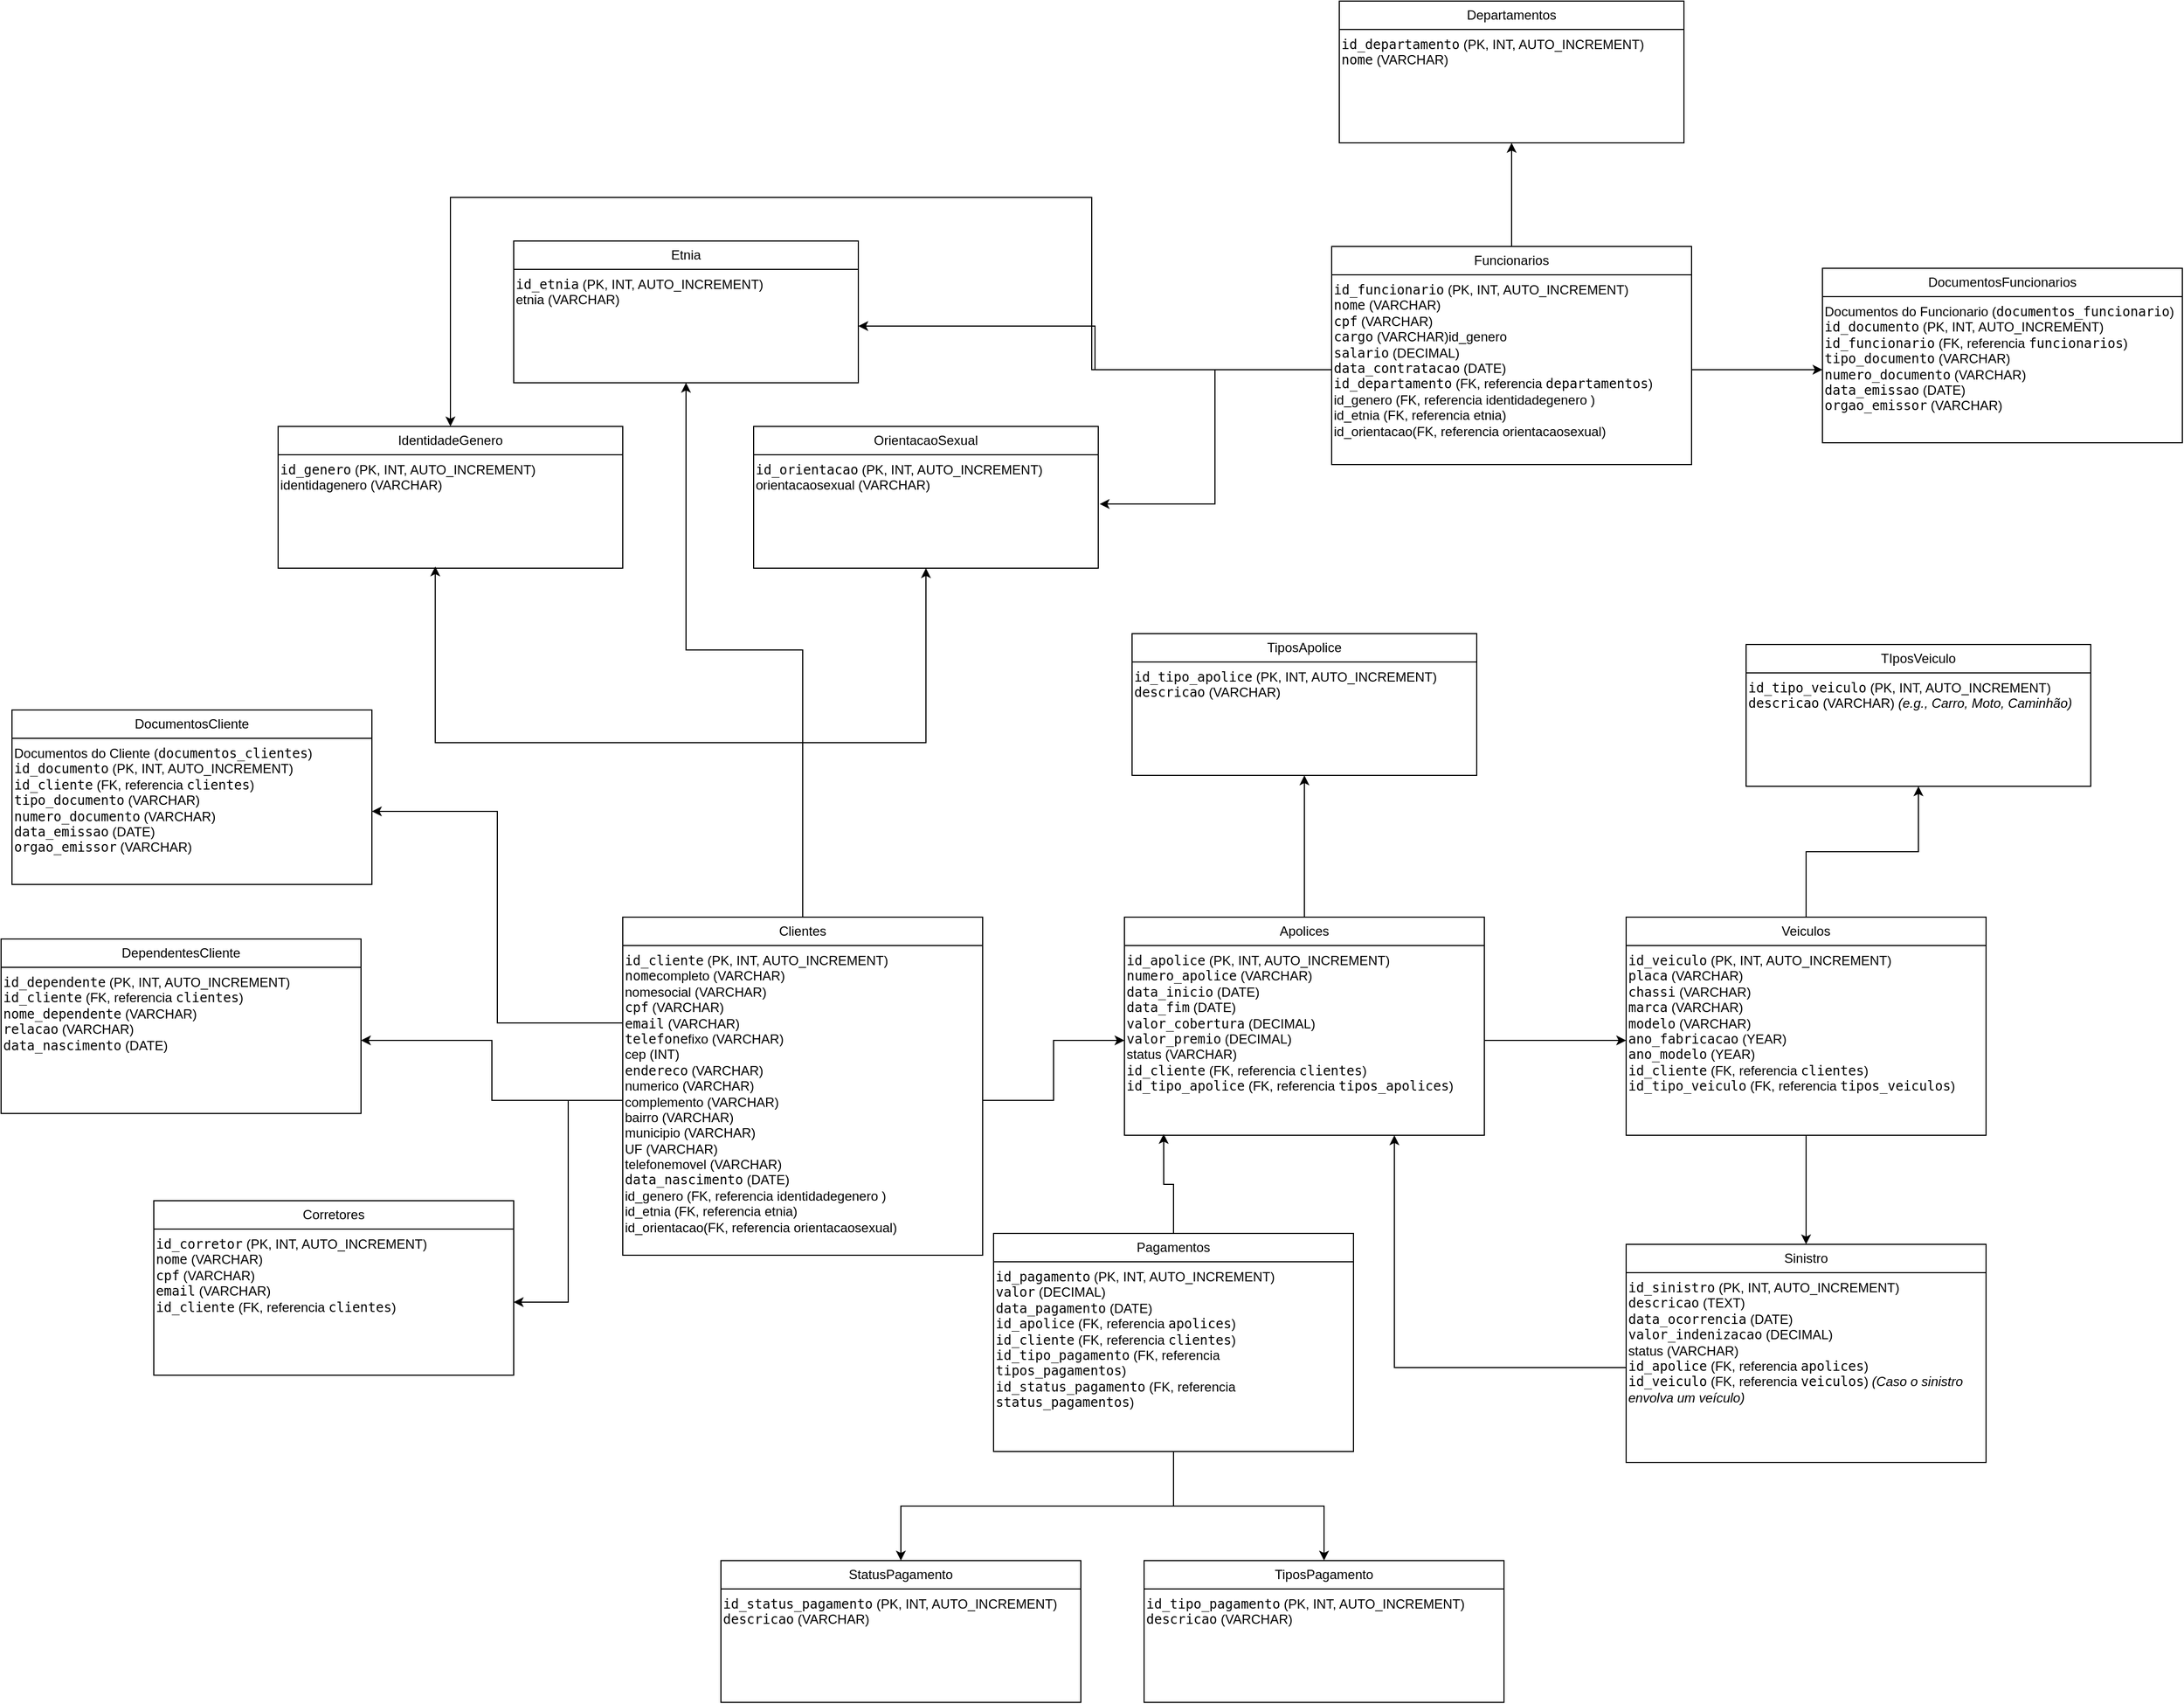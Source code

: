 <mxfile version="24.7.16">
  <diagram name="Página-1" id="yhdsYxQfcYeDN5ZPF2ML">
    <mxGraphModel dx="2261" dy="1935" grid="1" gridSize="10" guides="1" tooltips="1" connect="1" arrows="1" fold="1" page="1" pageScale="1" pageWidth="827" pageHeight="1169" math="0" shadow="0">
      <root>
        <mxCell id="0" />
        <mxCell id="1" parent="0" />
        <mxCell id="qCjKcIyizLH3C83YLkBO-3" style="edgeStyle=orthogonalEdgeStyle;rounded=0;orthogonalLoop=1;jettySize=auto;html=1;exitX=0.5;exitY=0;exitDx=0;exitDy=0;entryX=0.5;entryY=1;entryDx=0;entryDy=0;" edge="1" parent="1" source="nOXhNj2am5DYyjq71fgl-2" target="qCjKcIyizLH3C83YLkBO-2">
          <mxGeometry relative="1" as="geometry" />
        </mxCell>
        <mxCell id="qCjKcIyizLH3C83YLkBO-6" style="edgeStyle=orthogonalEdgeStyle;rounded=0;orthogonalLoop=1;jettySize=auto;html=1;entryX=0.5;entryY=1;entryDx=0;entryDy=0;" edge="1" parent="1" source="nOXhNj2am5DYyjq71fgl-2" target="qCjKcIyizLH3C83YLkBO-5">
          <mxGeometry relative="1" as="geometry" />
        </mxCell>
        <mxCell id="nOXhNj2am5DYyjq71fgl-2" value="Clientes" style="swimlane;fontStyle=0;childLayout=stackLayout;horizontal=1;startSize=26;fillColor=none;horizontalStack=0;resizeParent=1;resizeParentMax=0;resizeLast=0;collapsible=1;marginBottom=0;whiteSpace=wrap;html=1;" parent="1" vertex="1">
          <mxGeometry x="-230" y="150" width="330" height="310" as="geometry" />
        </mxCell>
        <mxCell id="nOXhNj2am5DYyjq71fgl-6" value="&lt;code&gt;id_cliente&lt;/code&gt; (PK, INT, AUTO_INCREMENT)&lt;br&gt;&lt;div&gt;&lt;code&gt;nome&lt;/code&gt;completo (VARCHAR)&lt;/div&gt;&lt;div&gt;nomesocial (VARCHAR)&lt;br&gt;&lt;/div&gt;&lt;code&gt;cpf&lt;/code&gt; (VARCHAR)&lt;br&gt;&lt;code&gt;email&lt;/code&gt; (VARCHAR)&lt;br&gt;&lt;div&gt;&lt;code&gt;telefone&lt;/code&gt;fixo (VARCHAR)&lt;/div&gt;&lt;div&gt;cep (INT)&lt;br&gt;&lt;/div&gt;&lt;div&gt;&lt;code&gt;endereco&lt;/code&gt; (VARCHAR)&lt;/div&gt;&lt;div&gt;numerico (VARCHAR)&lt;/div&gt;&lt;div&gt;complemento (VARCHAR)&lt;/div&gt;&lt;div&gt;bairro (VARCHAR)&lt;/div&gt;&lt;div&gt;municipio (VARCHAR)&lt;/div&gt;&lt;div&gt;UF (VARCHAR)&lt;br&gt;&lt;/div&gt;&lt;div&gt;telefonemovel (VARCHAR)&lt;br&gt;&lt;/div&gt;&lt;code&gt;data_nascimento&lt;/code&gt; (DATE)&lt;br&gt;&lt;div&gt;id_genero (FK, referencia identidadegenero )&lt;/div&gt;&lt;div&gt;id_etnia (FK, referencia etnia)&lt;/div&gt;id_orientacao(FK, referencia orientacaosexual)" style="text;whiteSpace=wrap;html=1;align=left;" parent="nOXhNj2am5DYyjq71fgl-2" vertex="1">
          <mxGeometry y="26" width="330" height="284" as="geometry" />
        </mxCell>
        <mxCell id="nOXhNj2am5DYyjq71fgl-59" style="edgeStyle=orthogonalEdgeStyle;rounded=0;orthogonalLoop=1;jettySize=auto;html=1;exitX=0.5;exitY=0;exitDx=0;exitDy=0;entryX=0.5;entryY=1;entryDx=0;entryDy=0;" parent="1" source="nOXhNj2am5DYyjq71fgl-7" target="nOXhNj2am5DYyjq71fgl-21" edge="1">
          <mxGeometry relative="1" as="geometry" />
        </mxCell>
        <mxCell id="nOXhNj2am5DYyjq71fgl-7" value="Apolices" style="swimlane;fontStyle=0;childLayout=stackLayout;horizontal=1;startSize=26;fillColor=none;horizontalStack=0;resizeParent=1;resizeParentMax=0;resizeLast=0;collapsible=1;marginBottom=0;whiteSpace=wrap;html=1;" parent="1" vertex="1">
          <mxGeometry x="230" y="150" width="330" height="200" as="geometry" />
        </mxCell>
        <mxCell id="nOXhNj2am5DYyjq71fgl-8" value="&lt;code&gt;id_apolice&lt;/code&gt; (PK, INT, AUTO_INCREMENT)&lt;br&gt;&lt;code&gt;numero_apolice&lt;/code&gt; (VARCHAR)&lt;br&gt;&lt;code&gt;data_inicio&lt;/code&gt; (DATE)&lt;br&gt;&lt;code&gt;data_fim&lt;/code&gt; (DATE)&lt;br&gt;&lt;code&gt;valor_cobertura&lt;/code&gt; (DECIMAL)&lt;br&gt;&lt;div&gt;&lt;code&gt;valor_premio&lt;/code&gt; (DECIMAL)&lt;/div&gt;&lt;div&gt;status (VARCHAR)&lt;br&gt;&lt;/div&gt;&lt;code&gt;id_cliente&lt;/code&gt; (FK, referencia &lt;code&gt;clientes&lt;/code&gt;)&lt;br&gt;&lt;code&gt;id_tipo_apolice&lt;/code&gt; (FK, referencia &lt;code&gt;tipos_apolices&lt;/code&gt;)&lt;div&gt;&lt;br/&gt;&lt;/div&gt;" style="text;whiteSpace=wrap;html=1;align=left;" parent="nOXhNj2am5DYyjq71fgl-7" vertex="1">
          <mxGeometry y="26" width="330" height="174" as="geometry" />
        </mxCell>
        <mxCell id="nOXhNj2am5DYyjq71fgl-66" style="edgeStyle=orthogonalEdgeStyle;rounded=0;orthogonalLoop=1;jettySize=auto;html=1;exitX=0.5;exitY=0;exitDx=0;exitDy=0;entryX=0.5;entryY=1;entryDx=0;entryDy=0;" parent="1" source="nOXhNj2am5DYyjq71fgl-12" target="nOXhNj2am5DYyjq71fgl-39" edge="1">
          <mxGeometry relative="1" as="geometry" />
        </mxCell>
        <mxCell id="nOXhNj2am5DYyjq71fgl-12" value="Veiculos" style="swimlane;fontStyle=0;childLayout=stackLayout;horizontal=1;startSize=26;fillColor=none;horizontalStack=0;resizeParent=1;resizeParentMax=0;resizeLast=0;collapsible=1;marginBottom=0;whiteSpace=wrap;html=1;" parent="1" vertex="1">
          <mxGeometry x="690" y="150" width="330" height="200" as="geometry" />
        </mxCell>
        <mxCell id="nOXhNj2am5DYyjq71fgl-13" value="&lt;code&gt;id_veiculo&lt;/code&gt; (PK, INT, AUTO_INCREMENT)&lt;br&gt;&lt;code&gt;placa&lt;/code&gt; (VARCHAR)&lt;br&gt;&lt;code&gt;chassi&lt;/code&gt; (VARCHAR)&lt;br&gt;&lt;code&gt;marca&lt;/code&gt; (VARCHAR)&lt;br&gt;&lt;code&gt;modelo&lt;/code&gt; (VARCHAR)&lt;br&gt;&lt;code&gt;ano_fabricacao&lt;/code&gt; (YEAR)&lt;br&gt;&lt;code&gt;ano_modelo&lt;/code&gt; (YEAR)&lt;br&gt;&lt;code&gt;id_cliente&lt;/code&gt; (FK, referencia &lt;code&gt;clientes&lt;/code&gt;)&lt;br&gt;&lt;code&gt;id_tipo_veiculo&lt;/code&gt; (FK, referencia &lt;code&gt;tipos_veiculos&lt;/code&gt;)" style="text;whiteSpace=wrap;html=1;align=left;" parent="nOXhNj2am5DYyjq71fgl-12" vertex="1">
          <mxGeometry y="26" width="330" height="174" as="geometry" />
        </mxCell>
        <mxCell id="nOXhNj2am5DYyjq71fgl-14" value="Sinistro" style="swimlane;fontStyle=0;childLayout=stackLayout;horizontal=1;startSize=26;fillColor=none;horizontalStack=0;resizeParent=1;resizeParentMax=0;resizeLast=0;collapsible=1;marginBottom=0;whiteSpace=wrap;html=1;" parent="1" vertex="1">
          <mxGeometry x="690" y="450" width="330" height="200" as="geometry" />
        </mxCell>
        <mxCell id="nOXhNj2am5DYyjq71fgl-15" value="&lt;code&gt;id_sinistro&lt;/code&gt; (PK, INT, AUTO_INCREMENT)&lt;br&gt;&lt;code&gt;descricao&lt;/code&gt; (TEXT)&lt;br&gt;&lt;code&gt;data_ocorrencia&lt;/code&gt; (DATE)&lt;br&gt;&lt;div&gt;&lt;code&gt;valor_indenizacao&lt;/code&gt; (DECIMAL)&lt;/div&gt;&lt;div&gt;status (VARCHAR)&lt;br&gt;&lt;/div&gt;&lt;code&gt;id_apolice&lt;/code&gt; (FK, referencia &lt;code&gt;apolices&lt;/code&gt;)&lt;br&gt;&lt;code&gt;id_veiculo&lt;/code&gt; (FK, referencia &lt;code&gt;veiculos&lt;/code&gt;) &lt;em&gt;(Caso o sinistro envolva um veículo)&lt;/em&gt;&lt;div&gt;&lt;br/&gt;&lt;/div&gt;" style="text;whiteSpace=wrap;html=1;align=left;" parent="nOXhNj2am5DYyjq71fgl-14" vertex="1">
          <mxGeometry y="26" width="330" height="174" as="geometry" />
        </mxCell>
        <mxCell id="nOXhNj2am5DYyjq71fgl-57" style="edgeStyle=orthogonalEdgeStyle;rounded=0;orthogonalLoop=1;jettySize=auto;html=1;exitX=0.5;exitY=0;exitDx=0;exitDy=0;entryX=0.5;entryY=1;entryDx=0;entryDy=0;" parent="1" source="nOXhNj2am5DYyjq71fgl-16" target="nOXhNj2am5DYyjq71fgl-37" edge="1">
          <mxGeometry relative="1" as="geometry" />
        </mxCell>
        <mxCell id="nOXhNj2am5DYyjq71fgl-16" value="Funcionarios" style="swimlane;fontStyle=0;childLayout=stackLayout;horizontal=1;startSize=26;fillColor=none;horizontalStack=0;resizeParent=1;resizeParentMax=0;resizeLast=0;collapsible=1;marginBottom=0;whiteSpace=wrap;html=1;" parent="1" vertex="1">
          <mxGeometry x="420" y="-465" width="330" height="200" as="geometry" />
        </mxCell>
        <mxCell id="nOXhNj2am5DYyjq71fgl-17" value="&lt;code&gt;id_funcionario&lt;/code&gt; (PK, INT, AUTO_INCREMENT)&lt;br&gt;&lt;code&gt;nome&lt;/code&gt; (VARCHAR)&lt;br&gt;&lt;code&gt;cpf&lt;/code&gt; (VARCHAR)&lt;br&gt;&lt;code&gt;cargo&lt;/code&gt; (VARCHAR)id_genero&lt;br&gt;&lt;code&gt;salario&lt;/code&gt; (DECIMAL)&lt;br&gt;&lt;code&gt;data_contratacao&lt;/code&gt; (DATE)&lt;br&gt;&lt;div&gt;&lt;code&gt;id_departamento&lt;/code&gt; (FK, referencia &lt;code&gt;departamentos&lt;/code&gt;)&lt;/div&gt;&lt;div&gt;id_genero (FK, referencia identidadegenero )&lt;/div&gt;&lt;div&gt;id_etnia (FK, referencia etnia)&lt;/div&gt;&lt;div&gt;id_orientacao(FK, referencia orientacaosexual)&lt;br&gt;&lt;/div&gt;" style="text;whiteSpace=wrap;html=1;align=left;" parent="nOXhNj2am5DYyjq71fgl-16" vertex="1">
          <mxGeometry y="26" width="330" height="174" as="geometry" />
        </mxCell>
        <mxCell id="nOXhNj2am5DYyjq71fgl-18" value="&lt;div&gt;Pagamentos&lt;/div&gt;" style="swimlane;fontStyle=0;childLayout=stackLayout;horizontal=1;startSize=26;fillColor=none;horizontalStack=0;resizeParent=1;resizeParentMax=0;resizeLast=0;collapsible=1;marginBottom=0;whiteSpace=wrap;html=1;" parent="1" vertex="1">
          <mxGeometry x="110" y="440" width="330" height="200" as="geometry" />
        </mxCell>
        <mxCell id="nOXhNj2am5DYyjq71fgl-19" value="&lt;code&gt;id_pagamento&lt;/code&gt; (PK, INT, AUTO_INCREMENT)&lt;br&gt;&lt;code&gt;valor&lt;/code&gt; (DECIMAL)&lt;br&gt;&lt;code&gt;data_pagamento&lt;/code&gt; (DATE)&lt;br&gt;&lt;code&gt;id_apolice&lt;/code&gt; (FK, referencia &lt;code&gt;apolices&lt;/code&gt;)&lt;br&gt;&lt;code&gt;id_cliente&lt;/code&gt; (FK, referencia &lt;code&gt;clientes&lt;/code&gt;)&lt;br&gt;&lt;code&gt;id_tipo_pagamento&lt;/code&gt; (FK, referencia &lt;code&gt;tipos_pagamentos&lt;/code&gt;)&lt;br&gt;&lt;code&gt;id_status_pagamento&lt;/code&gt; (FK, referencia &lt;code&gt;status_pagamentos&lt;/code&gt;)" style="text;whiteSpace=wrap;html=1;align=left;" parent="nOXhNj2am5DYyjq71fgl-18" vertex="1">
          <mxGeometry y="26" width="330" height="174" as="geometry" />
        </mxCell>
        <mxCell id="nOXhNj2am5DYyjq71fgl-20" value="TiposApolice" style="swimlane;fontStyle=0;childLayout=stackLayout;horizontal=1;startSize=26;fillColor=none;horizontalStack=0;resizeParent=1;resizeParentMax=0;resizeLast=0;collapsible=1;marginBottom=0;whiteSpace=wrap;html=1;" parent="1" vertex="1">
          <mxGeometry x="237" y="-110" width="316" height="130" as="geometry" />
        </mxCell>
        <mxCell id="nOXhNj2am5DYyjq71fgl-21" value="&lt;code&gt;id_tipo_apolice&lt;/code&gt; (PK, INT, AUTO_INCREMENT)&lt;br&gt;&lt;code&gt;descricao&lt;/code&gt; (VARCHAR)" style="text;whiteSpace=wrap;html=1;align=left;" parent="nOXhNj2am5DYyjq71fgl-20" vertex="1">
          <mxGeometry y="26" width="316" height="104" as="geometry" />
        </mxCell>
        <mxCell id="nOXhNj2am5DYyjq71fgl-29" value="StatusPagamento" style="swimlane;fontStyle=0;childLayout=stackLayout;horizontal=1;startSize=26;fillColor=none;horizontalStack=0;resizeParent=1;resizeParentMax=0;resizeLast=0;collapsible=1;marginBottom=0;whiteSpace=wrap;html=1;" parent="1" vertex="1">
          <mxGeometry x="-140" y="740" width="330" height="130" as="geometry" />
        </mxCell>
        <mxCell id="nOXhNj2am5DYyjq71fgl-30" value="&lt;code&gt;id_status_pagamento&lt;/code&gt; (PK, INT, AUTO_INCREMENT)&lt;br&gt;&lt;code&gt;descricao&lt;/code&gt; (VARCHAR)" style="text;whiteSpace=wrap;html=1;align=left;" parent="nOXhNj2am5DYyjq71fgl-29" vertex="1">
          <mxGeometry y="26" width="330" height="104" as="geometry" />
        </mxCell>
        <mxCell id="nOXhNj2am5DYyjq71fgl-31" value="TiposPagamento" style="swimlane;fontStyle=0;childLayout=stackLayout;horizontal=1;startSize=26;fillColor=none;horizontalStack=0;resizeParent=1;resizeParentMax=0;resizeLast=0;collapsible=1;marginBottom=0;whiteSpace=wrap;html=1;" parent="1" vertex="1">
          <mxGeometry x="248" y="740" width="330" height="130" as="geometry" />
        </mxCell>
        <mxCell id="nOXhNj2am5DYyjq71fgl-32" value="&lt;code&gt;id_tipo_pagamento&lt;/code&gt; (PK, INT, AUTO_INCREMENT)&lt;br&gt;&lt;code&gt;descricao&lt;/code&gt; (VARCHAR)" style="text;whiteSpace=wrap;html=1;align=left;" parent="nOXhNj2am5DYyjq71fgl-31" vertex="1">
          <mxGeometry y="26" width="330" height="104" as="geometry" />
        </mxCell>
        <mxCell id="nOXhNj2am5DYyjq71fgl-34" value="IdentidadeGenero" style="swimlane;fontStyle=0;childLayout=stackLayout;horizontal=1;startSize=26;fillColor=none;horizontalStack=0;resizeParent=1;resizeParentMax=0;resizeLast=0;collapsible=1;marginBottom=0;whiteSpace=wrap;html=1;" parent="1" vertex="1">
          <mxGeometry x="-546" y="-300" width="316" height="130" as="geometry" />
        </mxCell>
        <mxCell id="nOXhNj2am5DYyjq71fgl-35" value="&lt;code&gt;id_genero&lt;/code&gt; (PK, INT, AUTO_INCREMENT)&lt;br&gt;&lt;div&gt;identidagenero (VARCHAR)&lt;/div&gt;&lt;div&gt;&lt;br&gt;&lt;/div&gt;" style="text;whiteSpace=wrap;html=1;align=left;" parent="nOXhNj2am5DYyjq71fgl-34" vertex="1">
          <mxGeometry y="26" width="316" height="104" as="geometry" />
        </mxCell>
        <mxCell id="nOXhNj2am5DYyjq71fgl-36" value="Departamentos" style="swimlane;fontStyle=0;childLayout=stackLayout;horizontal=1;startSize=26;fillColor=none;horizontalStack=0;resizeParent=1;resizeParentMax=0;resizeLast=0;collapsible=1;marginBottom=0;whiteSpace=wrap;html=1;" parent="1" vertex="1">
          <mxGeometry x="427" y="-690" width="316" height="130" as="geometry" />
        </mxCell>
        <mxCell id="nOXhNj2am5DYyjq71fgl-37" value="&lt;div align=&quot;left&quot;&gt;&lt;code&gt;id_departamento&lt;/code&gt; (PK, INT, AUTO_INCREMENT)&lt;br&gt;&lt;code&gt;nome&lt;/code&gt; (VARCHAR)&lt;/div&gt;" style="text;whiteSpace=wrap;html=1;align=left;" parent="nOXhNj2am5DYyjq71fgl-36" vertex="1">
          <mxGeometry y="26" width="316" height="104" as="geometry" />
        </mxCell>
        <mxCell id="nOXhNj2am5DYyjq71fgl-38" value="TIposVeiculo" style="swimlane;fontStyle=0;childLayout=stackLayout;horizontal=1;startSize=26;fillColor=none;horizontalStack=0;resizeParent=1;resizeParentMax=0;resizeLast=0;collapsible=1;marginBottom=0;whiteSpace=wrap;html=1;" parent="1" vertex="1">
          <mxGeometry x="800" y="-100" width="316" height="130" as="geometry" />
        </mxCell>
        <mxCell id="nOXhNj2am5DYyjq71fgl-39" value="&lt;div align=&quot;left&quot;&gt;&lt;code&gt;id_tipo_veiculo&lt;/code&gt; (PK, INT, AUTO_INCREMENT)&lt;br&gt;&lt;code&gt;descricao&lt;/code&gt; (VARCHAR) &lt;em&gt;(e.g., Carro, Moto, Caminhão)&lt;/em&gt;&lt;/div&gt;" style="text;whiteSpace=wrap;html=1;align=left;" parent="nOXhNj2am5DYyjq71fgl-38" vertex="1">
          <mxGeometry y="26" width="316" height="104" as="geometry" />
        </mxCell>
        <mxCell id="nOXhNj2am5DYyjq71fgl-40" value="DocumentosCliente" style="swimlane;fontStyle=0;childLayout=stackLayout;horizontal=1;startSize=26;fillColor=none;horizontalStack=0;resizeParent=1;resizeParentMax=0;resizeLast=0;collapsible=1;marginBottom=0;whiteSpace=wrap;html=1;" parent="1" vertex="1">
          <mxGeometry x="-790" y="-40" width="330" height="160" as="geometry" />
        </mxCell>
        <mxCell id="nOXhNj2am5DYyjq71fgl-41" value="Documentos do Cliente (&lt;code&gt;documentos_clientes&lt;/code&gt;)&lt;br&gt;&lt;code&gt;id_documento&lt;/code&gt; (PK, INT, AUTO_INCREMENT)&lt;br&gt;&lt;code&gt;id_cliente&lt;/code&gt; (FK, referencia &lt;code&gt;clientes&lt;/code&gt;)&lt;br&gt;&lt;code&gt;tipo_documento&lt;/code&gt; (VARCHAR)&lt;br&gt;&lt;code&gt;numero_documento&lt;/code&gt; (VARCHAR)&lt;br&gt;&lt;code&gt;data_emissao&lt;/code&gt; (DATE)&lt;br&gt;&lt;code&gt;orgao_emissor&lt;/code&gt; (VARCHAR)&lt;div&gt;&lt;br&gt;&lt;/div&gt;" style="text;whiteSpace=wrap;html=1;align=left;" parent="nOXhNj2am5DYyjq71fgl-40" vertex="1">
          <mxGeometry y="26" width="330" height="134" as="geometry" />
        </mxCell>
        <mxCell id="nOXhNj2am5DYyjq71fgl-43" value="DependentesCliente" style="swimlane;fontStyle=0;childLayout=stackLayout;horizontal=1;startSize=26;fillColor=none;horizontalStack=0;resizeParent=1;resizeParentMax=0;resizeLast=0;collapsible=1;marginBottom=0;whiteSpace=wrap;html=1;" parent="1" vertex="1">
          <mxGeometry x="-800" y="170" width="330" height="160" as="geometry" />
        </mxCell>
        <mxCell id="nOXhNj2am5DYyjq71fgl-44" value="&lt;code&gt;id_dependente&lt;/code&gt; (PK, INT, AUTO_INCREMENT)&lt;br&gt;&lt;code&gt;id_cliente&lt;/code&gt; (FK, referencia &lt;code&gt;clientes&lt;/code&gt;)&lt;br&gt;&lt;code&gt;nome_dependente&lt;/code&gt; (VARCHAR)&lt;br&gt;&lt;code&gt;relacao&lt;/code&gt; (VARCHAR)&lt;br&gt;&lt;code&gt;data_nascimento&lt;/code&gt; (DATE)" style="text;whiteSpace=wrap;html=1;align=left;" parent="nOXhNj2am5DYyjq71fgl-43" vertex="1">
          <mxGeometry y="26" width="330" height="134" as="geometry" />
        </mxCell>
        <mxCell id="nOXhNj2am5DYyjq71fgl-45" value="Corretores" style="swimlane;fontStyle=0;childLayout=stackLayout;horizontal=1;startSize=26;fillColor=none;horizontalStack=0;resizeParent=1;resizeParentMax=0;resizeLast=0;collapsible=1;marginBottom=0;whiteSpace=wrap;html=1;" parent="1" vertex="1">
          <mxGeometry x="-660" y="410" width="330" height="160" as="geometry" />
        </mxCell>
        <mxCell id="nOXhNj2am5DYyjq71fgl-46" value="&lt;code&gt;id_corretor&lt;/code&gt; (PK, INT, AUTO_INCREMENT)&lt;br&gt;&lt;code&gt;nome&lt;/code&gt; (VARCHAR)&lt;br&gt;&lt;code&gt;cpf&lt;/code&gt; (VARCHAR)&lt;br&gt;&lt;code&gt;email&lt;/code&gt; (VARCHAR)&lt;br&gt;&lt;code&gt;id_cliente&lt;/code&gt; (FK, referencia &lt;code&gt;clientes&lt;/code&gt;)" style="text;whiteSpace=wrap;html=1;align=left;" parent="nOXhNj2am5DYyjq71fgl-45" vertex="1">
          <mxGeometry y="26" width="330" height="134" as="geometry" />
        </mxCell>
        <mxCell id="nOXhNj2am5DYyjq71fgl-52" style="edgeStyle=orthogonalEdgeStyle;rounded=0;orthogonalLoop=1;jettySize=auto;html=1;entryX=0;entryY=0.5;entryDx=0;entryDy=0;" parent="1" source="nOXhNj2am5DYyjq71fgl-6" target="nOXhNj2am5DYyjq71fgl-8" edge="1">
          <mxGeometry relative="1" as="geometry" />
        </mxCell>
        <mxCell id="nOXhNj2am5DYyjq71fgl-53" style="edgeStyle=orthogonalEdgeStyle;rounded=0;orthogonalLoop=1;jettySize=auto;html=1;entryX=0;entryY=0.5;entryDx=0;entryDy=0;" parent="1" source="nOXhNj2am5DYyjq71fgl-8" target="nOXhNj2am5DYyjq71fgl-13" edge="1">
          <mxGeometry relative="1" as="geometry" />
        </mxCell>
        <mxCell id="nOXhNj2am5DYyjq71fgl-54" style="edgeStyle=orthogonalEdgeStyle;rounded=0;orthogonalLoop=1;jettySize=auto;html=1;entryX=0.5;entryY=0;entryDx=0;entryDy=0;" parent="1" source="nOXhNj2am5DYyjq71fgl-13" target="nOXhNj2am5DYyjq71fgl-14" edge="1">
          <mxGeometry relative="1" as="geometry" />
        </mxCell>
        <mxCell id="nOXhNj2am5DYyjq71fgl-55" style="edgeStyle=orthogonalEdgeStyle;rounded=0;orthogonalLoop=1;jettySize=auto;html=1;exitX=0;exitY=0.5;exitDx=0;exitDy=0;entryX=0.75;entryY=1;entryDx=0;entryDy=0;" parent="1" source="nOXhNj2am5DYyjq71fgl-15" target="nOXhNj2am5DYyjq71fgl-8" edge="1">
          <mxGeometry relative="1" as="geometry" />
        </mxCell>
        <mxCell id="nOXhNj2am5DYyjq71fgl-56" style="edgeStyle=orthogonalEdgeStyle;rounded=0;orthogonalLoop=1;jettySize=auto;html=1;entryX=0.109;entryY=0.993;entryDx=0;entryDy=0;entryPerimeter=0;" parent="1" source="nOXhNj2am5DYyjq71fgl-18" target="nOXhNj2am5DYyjq71fgl-8" edge="1">
          <mxGeometry relative="1" as="geometry" />
        </mxCell>
        <mxCell id="nOXhNj2am5DYyjq71fgl-58" style="edgeStyle=orthogonalEdgeStyle;rounded=0;orthogonalLoop=1;jettySize=auto;html=1;exitX=0.5;exitY=0;exitDx=0;exitDy=0;entryX=0.456;entryY=0.985;entryDx=0;entryDy=0;entryPerimeter=0;" parent="1" source="nOXhNj2am5DYyjq71fgl-2" target="nOXhNj2am5DYyjq71fgl-35" edge="1">
          <mxGeometry relative="1" as="geometry">
            <Array as="points">
              <mxPoint x="-65" y="-10" />
              <mxPoint x="-402" y="-10" />
            </Array>
          </mxGeometry>
        </mxCell>
        <mxCell id="nOXhNj2am5DYyjq71fgl-61" style="edgeStyle=orthogonalEdgeStyle;rounded=0;orthogonalLoop=1;jettySize=auto;html=1;exitX=0;exitY=0.25;exitDx=0;exitDy=0;entryX=1;entryY=0.5;entryDx=0;entryDy=0;" parent="1" source="nOXhNj2am5DYyjq71fgl-6" target="nOXhNj2am5DYyjq71fgl-41" edge="1">
          <mxGeometry relative="1" as="geometry" />
        </mxCell>
        <mxCell id="nOXhNj2am5DYyjq71fgl-62" style="edgeStyle=orthogonalEdgeStyle;rounded=0;orthogonalLoop=1;jettySize=auto;html=1;exitX=0;exitY=0.5;exitDx=0;exitDy=0;entryX=1;entryY=0.5;entryDx=0;entryDy=0;" parent="1" source="nOXhNj2am5DYyjq71fgl-6" target="nOXhNj2am5DYyjq71fgl-44" edge="1">
          <mxGeometry relative="1" as="geometry" />
        </mxCell>
        <mxCell id="nOXhNj2am5DYyjq71fgl-64" style="edgeStyle=orthogonalEdgeStyle;rounded=0;orthogonalLoop=1;jettySize=auto;html=1;exitX=0.5;exitY=1;exitDx=0;exitDy=0;entryX=0.5;entryY=0;entryDx=0;entryDy=0;" parent="1" source="nOXhNj2am5DYyjq71fgl-19" target="nOXhNj2am5DYyjq71fgl-29" edge="1">
          <mxGeometry relative="1" as="geometry" />
        </mxCell>
        <mxCell id="nOXhNj2am5DYyjq71fgl-65" style="edgeStyle=orthogonalEdgeStyle;rounded=0;orthogonalLoop=1;jettySize=auto;html=1;exitX=0.5;exitY=1;exitDx=0;exitDy=0;entryX=0.5;entryY=0;entryDx=0;entryDy=0;" parent="1" source="nOXhNj2am5DYyjq71fgl-19" target="nOXhNj2am5DYyjq71fgl-31" edge="1">
          <mxGeometry relative="1" as="geometry" />
        </mxCell>
        <mxCell id="nOXhNj2am5DYyjq71fgl-67" style="edgeStyle=orthogonalEdgeStyle;rounded=0;orthogonalLoop=1;jettySize=auto;html=1;entryX=1;entryY=0.5;entryDx=0;entryDy=0;" parent="1" source="nOXhNj2am5DYyjq71fgl-6" target="nOXhNj2am5DYyjq71fgl-46" edge="1">
          <mxGeometry relative="1" as="geometry" />
        </mxCell>
        <mxCell id="qCjKcIyizLH3C83YLkBO-1" value="OrientacaoSexual" style="swimlane;fontStyle=0;childLayout=stackLayout;horizontal=1;startSize=26;fillColor=none;horizontalStack=0;resizeParent=1;resizeParentMax=0;resizeLast=0;collapsible=1;marginBottom=0;whiteSpace=wrap;html=1;" vertex="1" parent="1">
          <mxGeometry x="-110" y="-300" width="316" height="130" as="geometry" />
        </mxCell>
        <mxCell id="qCjKcIyizLH3C83YLkBO-2" value="&lt;code&gt;id_orientacao&lt;/code&gt; (PK, INT, AUTO_INCREMENT)&lt;br&gt;&lt;div&gt;orientacaosexual (VARCHAR)&lt;/div&gt;&lt;div&gt;&lt;br&gt;&lt;/div&gt;" style="text;whiteSpace=wrap;html=1;align=left;" vertex="1" parent="qCjKcIyizLH3C83YLkBO-1">
          <mxGeometry y="26" width="316" height="104" as="geometry" />
        </mxCell>
        <mxCell id="qCjKcIyizLH3C83YLkBO-4" value="Etnia" style="swimlane;fontStyle=0;childLayout=stackLayout;horizontal=1;startSize=26;fillColor=none;horizontalStack=0;resizeParent=1;resizeParentMax=0;resizeLast=0;collapsible=1;marginBottom=0;whiteSpace=wrap;html=1;" vertex="1" parent="1">
          <mxGeometry x="-330" y="-470" width="316" height="130" as="geometry" />
        </mxCell>
        <mxCell id="qCjKcIyizLH3C83YLkBO-5" value="&lt;code&gt;id_etnia&lt;/code&gt; (PK, INT, AUTO_INCREMENT)&lt;br&gt;&lt;div&gt;etnia (VARCHAR)&lt;/div&gt;&lt;div&gt;&lt;br&gt;&lt;/div&gt;" style="text;whiteSpace=wrap;html=1;align=left;" vertex="1" parent="qCjKcIyizLH3C83YLkBO-4">
          <mxGeometry y="26" width="316" height="104" as="geometry" />
        </mxCell>
        <mxCell id="qCjKcIyizLH3C83YLkBO-7" style="edgeStyle=orthogonalEdgeStyle;rounded=0;orthogonalLoop=1;jettySize=auto;html=1;entryX=1.004;entryY=0.434;entryDx=0;entryDy=0;entryPerimeter=0;" edge="1" parent="1" source="nOXhNj2am5DYyjq71fgl-17" target="qCjKcIyizLH3C83YLkBO-2">
          <mxGeometry relative="1" as="geometry" />
        </mxCell>
        <mxCell id="qCjKcIyizLH3C83YLkBO-8" style="edgeStyle=orthogonalEdgeStyle;rounded=0;orthogonalLoop=1;jettySize=auto;html=1;" edge="1" parent="1" source="nOXhNj2am5DYyjq71fgl-17" target="qCjKcIyizLH3C83YLkBO-5">
          <mxGeometry relative="1" as="geometry" />
        </mxCell>
        <mxCell id="qCjKcIyizLH3C83YLkBO-9" style="edgeStyle=orthogonalEdgeStyle;rounded=0;orthogonalLoop=1;jettySize=auto;html=1;entryX=0.5;entryY=0;entryDx=0;entryDy=0;" edge="1" parent="1" source="nOXhNj2am5DYyjq71fgl-17" target="nOXhNj2am5DYyjq71fgl-34">
          <mxGeometry relative="1" as="geometry">
            <Array as="points">
              <mxPoint x="200" y="-352" />
              <mxPoint x="200" y="-510" />
              <mxPoint x="-388" y="-510" />
            </Array>
          </mxGeometry>
        </mxCell>
        <mxCell id="qCjKcIyizLH3C83YLkBO-10" value="DocumentosFuncionarios" style="swimlane;fontStyle=0;childLayout=stackLayout;horizontal=1;startSize=26;fillColor=none;horizontalStack=0;resizeParent=1;resizeParentMax=0;resizeLast=0;collapsible=1;marginBottom=0;whiteSpace=wrap;html=1;" vertex="1" parent="1">
          <mxGeometry x="870" y="-445" width="330" height="160" as="geometry" />
        </mxCell>
        <mxCell id="qCjKcIyizLH3C83YLkBO-11" value="Documentos do Funcionario (&lt;code&gt;documentos_funcionario&lt;/code&gt;)&lt;br&gt;&lt;code&gt;id_documento&lt;/code&gt; (PK, INT, AUTO_INCREMENT)&lt;br&gt;&lt;code&gt;id_funcionario&lt;/code&gt; (FK, referencia &lt;code&gt;funcionarios&lt;/code&gt;)&lt;br&gt;&lt;code&gt;tipo_documento&lt;/code&gt; (VARCHAR)&lt;br&gt;&lt;code&gt;numero_documento&lt;/code&gt; (VARCHAR)&lt;br&gt;&lt;code&gt;data_emissao&lt;/code&gt; (DATE)&lt;br&gt;&lt;code&gt;orgao_emissor&lt;/code&gt; (VARCHAR)&lt;div&gt;&lt;br&gt;&lt;/div&gt;" style="text;whiteSpace=wrap;html=1;align=left;" vertex="1" parent="qCjKcIyizLH3C83YLkBO-10">
          <mxGeometry y="26" width="330" height="134" as="geometry" />
        </mxCell>
        <mxCell id="qCjKcIyizLH3C83YLkBO-12" style="edgeStyle=orthogonalEdgeStyle;rounded=0;orthogonalLoop=1;jettySize=auto;html=1;entryX=0;entryY=0.5;entryDx=0;entryDy=0;" edge="1" parent="1" source="nOXhNj2am5DYyjq71fgl-17" target="qCjKcIyizLH3C83YLkBO-11">
          <mxGeometry relative="1" as="geometry" />
        </mxCell>
      </root>
    </mxGraphModel>
  </diagram>
</mxfile>
